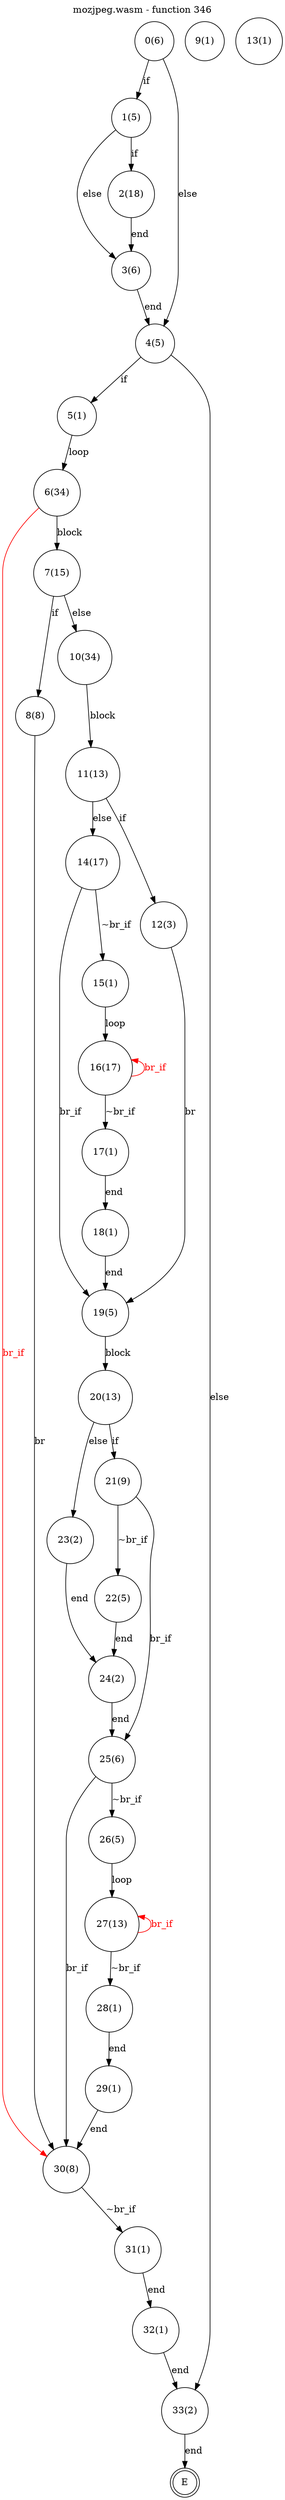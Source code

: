 digraph finite_state_machine {
    label = "mozjpeg.wasm - function 346"
    labelloc =  t
    labelfontsize = 16
    labelfontcolor = black
    labelfontname = "Helvetica"
    node [shape = doublecircle]; E ;
node [shape=circle, fontcolor=black, style="", label="0(6)"]0
node [shape=circle, fontcolor=black, style="", label="1(5)"]1
node [shape=circle, fontcolor=black, style="", label="2(18)"]2
node [shape=circle, fontcolor=black, style="", label="3(6)"]3
node [shape=circle, fontcolor=black, style="", label="4(5)"]4
node [shape=circle, fontcolor=black, style="", label="5(1)"]5
node [shape=circle, fontcolor=black, style="", label="6(34)"]6
node [shape=circle, fontcolor=black, style="", label="7(15)"]7
node [shape=circle, fontcolor=black, style="", label="8(8)"]8
node [shape=circle, fontcolor=black, style="", label="9(1)"]9
node [shape=circle, fontcolor=black, style="", label="10(34)"]10
node [shape=circle, fontcolor=black, style="", label="11(13)"]11
node [shape=circle, fontcolor=black, style="", label="12(3)"]12
node [shape=circle, fontcolor=black, style="", label="13(1)"]13
node [shape=circle, fontcolor=black, style="", label="14(17)"]14
node [shape=circle, fontcolor=black, style="", label="15(1)"]15
node [shape=circle, fontcolor=black, style="", label="16(17)"]16
node [shape=circle, fontcolor=black, style="", label="17(1)"]17
node [shape=circle, fontcolor=black, style="", label="18(1)"]18
node [shape=circle, fontcolor=black, style="", label="19(5)"]19
node [shape=circle, fontcolor=black, style="", label="20(13)"]20
node [shape=circle, fontcolor=black, style="", label="21(9)"]21
node [shape=circle, fontcolor=black, style="", label="22(5)"]22
node [shape=circle, fontcolor=black, style="", label="23(2)"]23
node [shape=circle, fontcolor=black, style="", label="24(2)"]24
node [shape=circle, fontcolor=black, style="", label="25(6)"]25
node [shape=circle, fontcolor=black, style="", label="26(5)"]26
node [shape=circle, fontcolor=black, style="", label="27(13)"]27
node [shape=circle, fontcolor=black, style="", label="28(1)"]28
node [shape=circle, fontcolor=black, style="", label="29(1)"]29
node [shape=circle, fontcolor=black, style="", label="30(8)"]30
node [shape=circle, fontcolor=black, style="", label="31(1)"]31
node [shape=circle, fontcolor=black, style="", label="32(1)"]32
node [shape=circle, fontcolor=black, style="", label="33(2)"]33
node [shape=circle, fontcolor=black, style="", label="E"]E
    0 -> 1[label="if"];
    0 -> 4[label="else"];
    1 -> 2[label="if"];
    1 -> 3[label="else"];
    2 -> 3[label="end"];
    3 -> 4[label="end"];
    4 -> 5[label="if"];
    4 -> 33[label="else"];
    5 -> 6[label="loop"];
    6 -> 7[label="block"];
    7 -> 8[label="if"];
    7 -> 10[label="else"];
    8 -> 30[label="br"];
    10 -> 11[label="block"];
    11 -> 12[label="if"];
    11 -> 14[label="else"];
    12 -> 19[label="br"];
    14 -> 15[label="~br_if"];
    14 -> 19[label="br_if"];
    15 -> 16[label="loop"];
    16 -> 17[label="~br_if"];
    16 -> 16[color="red" dir=back fontcolor="red" label="br_if"];
    17 -> 18[label="end"];
    18 -> 19[label="end"];
    19 -> 20[label="block"];
    20 -> 21[label="if"];
    20 -> 23[label="else"];
    21 -> 22[label="~br_if"];
    21 -> 25[label="br_if"];
    22 -> 24[label="end"];
    23 -> 24[label="end"];
    24 -> 25[label="end"];
    25 -> 26[label="~br_if"];
    25 -> 30[label="br_if"];
    26 -> 27[label="loop"];
    27 -> 28[label="~br_if"];
    27 -> 27[color="red" dir=back fontcolor="red" label="br_if"];
    28 -> 29[label="end"];
    29 -> 30[label="end"];
    30 -> 31[label="~br_if"];
    30 -> 6[color="red" dir=back fontcolor="red" label="br_if"];
    31 -> 32[label="end"];
    32 -> 33[label="end"];
    33 -> E[label="end"];
}
